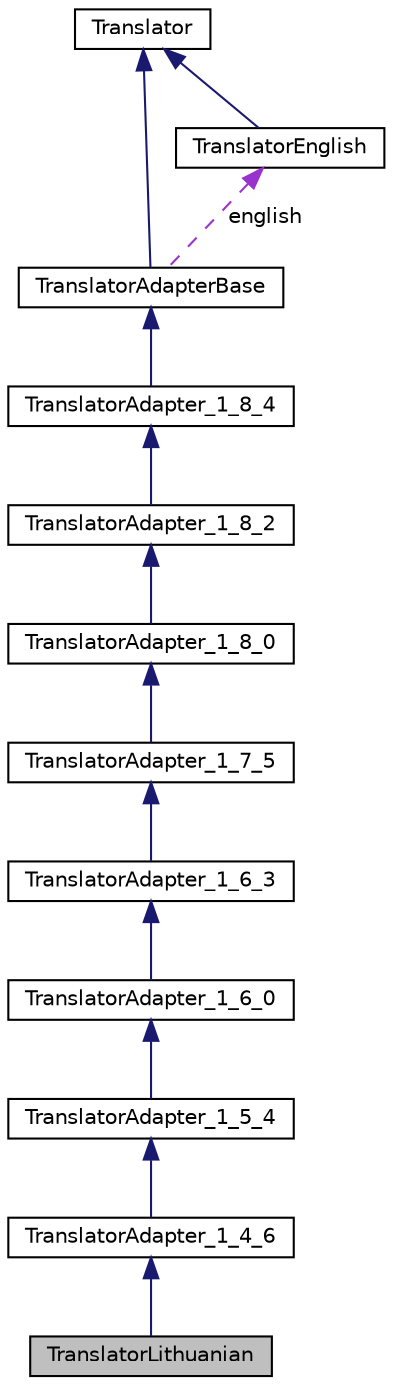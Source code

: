 digraph "TranslatorLithuanian"
{
 // INTERACTIVE_SVG=YES
  edge [fontname="Helvetica",fontsize="10",labelfontname="Helvetica",labelfontsize="10"];
  node [fontname="Helvetica",fontsize="10",shape=record];
  Node11 [label="TranslatorLithuanian",height=0.2,width=0.4,color="black", fillcolor="grey75", style="filled", fontcolor="black"];
  Node12 -> Node11 [dir="back",color="midnightblue",fontsize="10",style="solid",fontname="Helvetica"];
  Node12 [label="TranslatorAdapter_1_4_6",height=0.2,width=0.4,color="black", fillcolor="white", style="filled",URL="$d4/d2b/class_translator_adapter__1__4__6.html",tooltip="Adapter class for languages that only contain translations up to version 1.4.6. "];
  Node13 -> Node12 [dir="back",color="midnightblue",fontsize="10",style="solid",fontname="Helvetica"];
  Node13 [label="TranslatorAdapter_1_5_4",height=0.2,width=0.4,color="black", fillcolor="white", style="filled",URL="$df/dc7/class_translator_adapter__1__5__4.html",tooltip="Adapter class for languages that only contain translations up to version 1.5.4. "];
  Node14 -> Node13 [dir="back",color="midnightblue",fontsize="10",style="solid",fontname="Helvetica"];
  Node14 [label="TranslatorAdapter_1_6_0",height=0.2,width=0.4,color="black", fillcolor="white", style="filled",URL="$d3/da1/class_translator_adapter__1__6__0.html",tooltip="Adapter class for languages that only contain translations up to version 1.6.0. "];
  Node15 -> Node14 [dir="back",color="midnightblue",fontsize="10",style="solid",fontname="Helvetica"];
  Node15 [label="TranslatorAdapter_1_6_3",height=0.2,width=0.4,color="black", fillcolor="white", style="filled",URL="$d7/d29/class_translator_adapter__1__6__3.html",tooltip="Adapter class for languages that only contain translations up to version 1.6.3. "];
  Node16 -> Node15 [dir="back",color="midnightblue",fontsize="10",style="solid",fontname="Helvetica"];
  Node16 [label="TranslatorAdapter_1_7_5",height=0.2,width=0.4,color="black", fillcolor="white", style="filled",URL="$da/d24/class_translator_adapter__1__7__5.html",tooltip="Adapter class for languages that only contain translations up to version 1.7.5. "];
  Node17 -> Node16 [dir="back",color="midnightblue",fontsize="10",style="solid",fontname="Helvetica"];
  Node17 [label="TranslatorAdapter_1_8_0",height=0.2,width=0.4,color="black", fillcolor="white", style="filled",URL="$de/d49/class_translator_adapter__1__8__0.html",tooltip="Adapter class for languages that only contain translations up to version 1.8.0. "];
  Node18 -> Node17 [dir="back",color="midnightblue",fontsize="10",style="solid",fontname="Helvetica"];
  Node18 [label="TranslatorAdapter_1_8_2",height=0.2,width=0.4,color="black", fillcolor="white", style="filled",URL="$d2/d75/class_translator_adapter__1__8__2.html"];
  Node19 -> Node18 [dir="back",color="midnightblue",fontsize="10",style="solid",fontname="Helvetica"];
  Node19 [label="TranslatorAdapter_1_8_4",height=0.2,width=0.4,color="black", fillcolor="white", style="filled",URL="$de/d2f/class_translator_adapter__1__8__4.html"];
  Node20 -> Node19 [dir="back",color="midnightblue",fontsize="10",style="solid",fontname="Helvetica"];
  Node20 [label="TranslatorAdapterBase",height=0.2,width=0.4,color="black", fillcolor="white", style="filled",URL="$db/d6c/class_translator_adapter_base.html",tooltip="Base of the translator adapter tree. "];
  Node21 -> Node20 [dir="back",color="midnightblue",fontsize="10",style="solid",fontname="Helvetica"];
  Node21 [label="Translator",height=0.2,width=0.4,color="black", fillcolor="white", style="filled",URL="$d8/dfb/class_translator.html",tooltip="Abstract base class for all translatable text fragments. "];
  Node22 -> Node20 [dir="back",color="darkorchid3",fontsize="10",style="dashed",label=" english" ,fontname="Helvetica"];
  Node22 [label="TranslatorEnglish",height=0.2,width=0.4,color="black", fillcolor="white", style="filled",URL="$d6/d78/class_translator_english.html"];
  Node21 -> Node22 [dir="back",color="midnightblue",fontsize="10",style="solid",fontname="Helvetica"];
}
